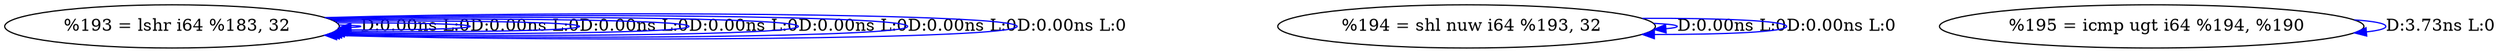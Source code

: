 digraph {
Node0x3d03000[label="  %193 = lshr i64 %183, 32"];
Node0x3d03000 -> Node0x3d03000[label="D:0.00ns L:0",color=blue];
Node0x3d03000 -> Node0x3d03000[label="D:0.00ns L:0",color=blue];
Node0x3d03000 -> Node0x3d03000[label="D:0.00ns L:0",color=blue];
Node0x3d03000 -> Node0x3d03000[label="D:0.00ns L:0",color=blue];
Node0x3d03000 -> Node0x3d03000[label="D:0.00ns L:0",color=blue];
Node0x3d03000 -> Node0x3d03000[label="D:0.00ns L:0",color=blue];
Node0x3d03000 -> Node0x3d03000[label="D:0.00ns L:0",color=blue];
Node0x3d030e0[label="  %194 = shl nuw i64 %193, 32"];
Node0x3d030e0 -> Node0x3d030e0[label="D:0.00ns L:0",color=blue];
Node0x3d030e0 -> Node0x3d030e0[label="D:0.00ns L:0",color=blue];
Node0x3d031c0[label="  %195 = icmp ugt i64 %194, %190"];
Node0x3d031c0 -> Node0x3d031c0[label="D:3.73ns L:0",color=blue];
}
